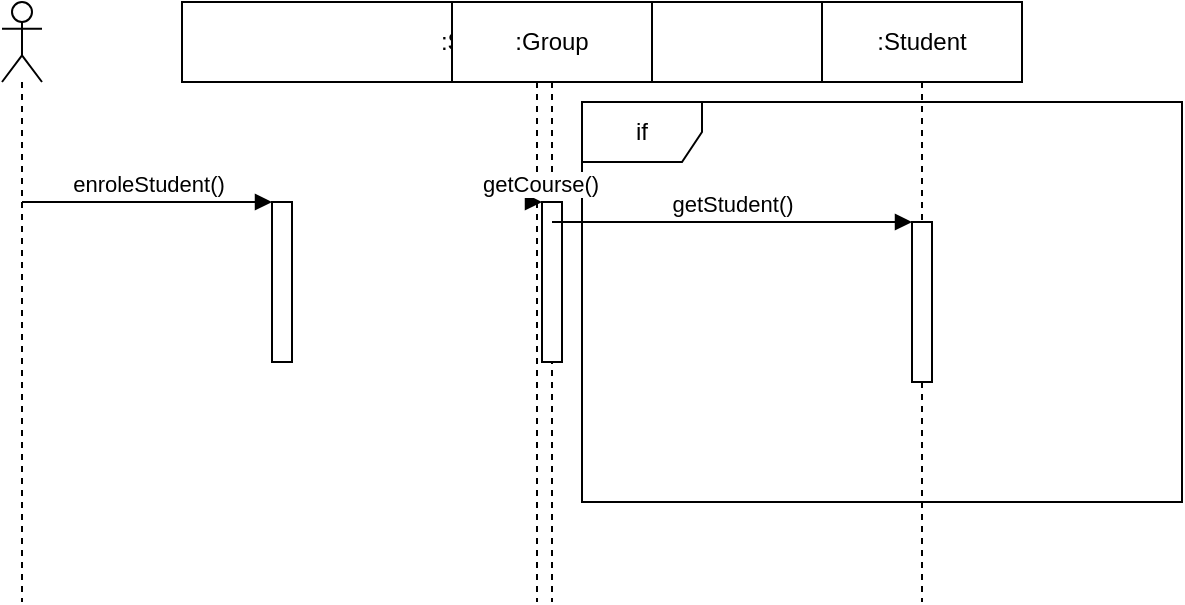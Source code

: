 <mxfile version="14.4.4" type="device"><diagram id="q7E6TLi3Y3qmIuTvze49" name="Page-1"><mxGraphModel dx="423" dy="440" grid="1" gridSize="10" guides="1" tooltips="1" connect="1" arrows="1" fold="1" page="1" pageScale="1" pageWidth="850" pageHeight="1100" math="0" shadow="0"><root><mxCell id="0"/><mxCell id="1" parent="0"/><mxCell id="8ixlPvI9dt54AKWfY8wC-1" value="" style="shape=umlLifeline;participant=umlActor;perimeter=lifelinePerimeter;whiteSpace=wrap;html=1;container=1;collapsible=0;recursiveResize=0;verticalAlign=top;spacingTop=36;outlineConnect=0;" vertex="1" parent="1"><mxGeometry x="150" y="80" width="20" height="300" as="geometry"/></mxCell><mxCell id="8ixlPvI9dt54AKWfY8wC-2" value=":SabanaResearch" style="shape=umlLifeline;perimeter=lifelinePerimeter;whiteSpace=wrap;html=1;container=1;collapsible=0;recursiveResize=0;outlineConnect=0;" vertex="1" parent="1"><mxGeometry x="240" y="80" width="355" height="300" as="geometry"/></mxCell><mxCell id="8ixlPvI9dt54AKWfY8wC-11" value="" style="html=1;points=[];perimeter=orthogonalPerimeter;" vertex="1" parent="8ixlPvI9dt54AKWfY8wC-2"><mxGeometry x="45" y="100" width="10" height="80" as="geometry"/></mxCell><mxCell id="8ixlPvI9dt54AKWfY8wC-17" value="if" style="shape=umlFrame;whiteSpace=wrap;html=1;" vertex="1" parent="8ixlPvI9dt54AKWfY8wC-2"><mxGeometry x="200" y="50" width="300" height="200" as="geometry"/></mxCell><mxCell id="8ixlPvI9dt54AKWfY8wC-3" value=":Group" style="shape=umlLifeline;perimeter=lifelinePerimeter;whiteSpace=wrap;html=1;container=1;collapsible=0;recursiveResize=0;outlineConnect=0;" vertex="1" parent="1"><mxGeometry x="375" y="80" width="100" height="300" as="geometry"/></mxCell><mxCell id="8ixlPvI9dt54AKWfY8wC-14" value="" style="html=1;points=[];perimeter=orthogonalPerimeter;" vertex="1" parent="8ixlPvI9dt54AKWfY8wC-3"><mxGeometry x="45" y="100" width="10" height="80" as="geometry"/></mxCell><mxCell id="8ixlPvI9dt54AKWfY8wC-4" value=":Student" style="shape=umlLifeline;perimeter=lifelinePerimeter;whiteSpace=wrap;html=1;container=1;collapsible=0;recursiveResize=0;outlineConnect=0;" vertex="1" parent="1"><mxGeometry x="560" y="80" width="100" height="300" as="geometry"/></mxCell><mxCell id="8ixlPvI9dt54AKWfY8wC-5" value="" style="html=1;points=[];perimeter=orthogonalPerimeter;" vertex="1" parent="8ixlPvI9dt54AKWfY8wC-4"><mxGeometry x="45" y="110" width="10" height="80" as="geometry"/></mxCell><mxCell id="8ixlPvI9dt54AKWfY8wC-6" value="getStudent()" style="html=1;verticalAlign=bottom;endArrow=block;entryX=0;entryY=0;" edge="1" target="8ixlPvI9dt54AKWfY8wC-5" parent="1" source="8ixlPvI9dt54AKWfY8wC-3"><mxGeometry relative="1" as="geometry"><mxPoint x="535" y="190" as="sourcePoint"/></mxGeometry></mxCell><mxCell id="8ixlPvI9dt54AKWfY8wC-12" value="enroleStudent()" style="html=1;verticalAlign=bottom;endArrow=block;entryX=0;entryY=0;" edge="1" target="8ixlPvI9dt54AKWfY8wC-11" parent="1" source="8ixlPvI9dt54AKWfY8wC-1"><mxGeometry relative="1" as="geometry"><mxPoint x="215" y="180" as="sourcePoint"/></mxGeometry></mxCell><mxCell id="8ixlPvI9dt54AKWfY8wC-15" value="getCourse()" style="html=1;verticalAlign=bottom;endArrow=block;entryX=0;entryY=0;" edge="1" target="8ixlPvI9dt54AKWfY8wC-14" parent="1" source="8ixlPvI9dt54AKWfY8wC-2"><mxGeometry relative="1" as="geometry"><mxPoint x="350" y="180" as="sourcePoint"/></mxGeometry></mxCell></root></mxGraphModel></diagram></mxfile>